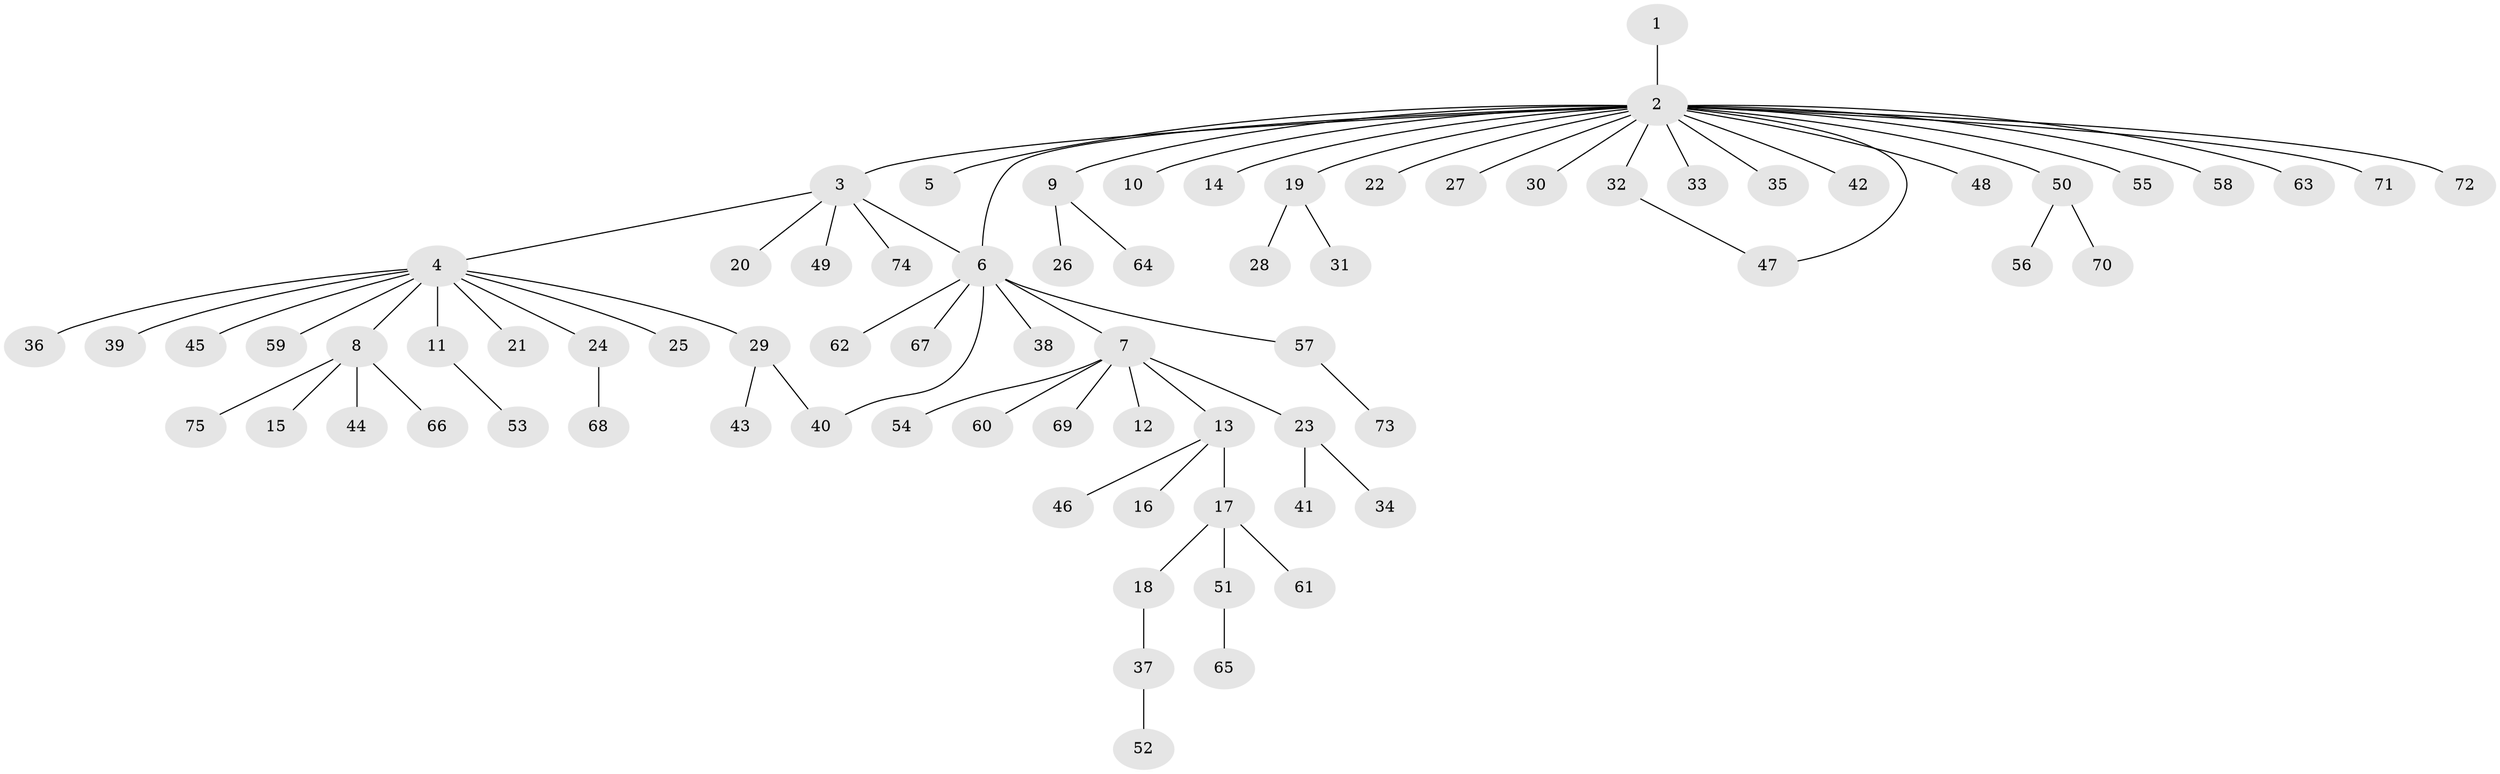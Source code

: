 // Generated by graph-tools (version 1.1) at 2025/11/02/27/25 16:11:10]
// undirected, 75 vertices, 77 edges
graph export_dot {
graph [start="1"]
  node [color=gray90,style=filled];
  1;
  2;
  3;
  4;
  5;
  6;
  7;
  8;
  9;
  10;
  11;
  12;
  13;
  14;
  15;
  16;
  17;
  18;
  19;
  20;
  21;
  22;
  23;
  24;
  25;
  26;
  27;
  28;
  29;
  30;
  31;
  32;
  33;
  34;
  35;
  36;
  37;
  38;
  39;
  40;
  41;
  42;
  43;
  44;
  45;
  46;
  47;
  48;
  49;
  50;
  51;
  52;
  53;
  54;
  55;
  56;
  57;
  58;
  59;
  60;
  61;
  62;
  63;
  64;
  65;
  66;
  67;
  68;
  69;
  70;
  71;
  72;
  73;
  74;
  75;
  1 -- 2;
  2 -- 3;
  2 -- 5;
  2 -- 6;
  2 -- 9;
  2 -- 10;
  2 -- 14;
  2 -- 19;
  2 -- 22;
  2 -- 27;
  2 -- 30;
  2 -- 32;
  2 -- 33;
  2 -- 35;
  2 -- 42;
  2 -- 47;
  2 -- 48;
  2 -- 50;
  2 -- 55;
  2 -- 58;
  2 -- 63;
  2 -- 71;
  2 -- 72;
  3 -- 4;
  3 -- 6;
  3 -- 20;
  3 -- 49;
  3 -- 74;
  4 -- 8;
  4 -- 11;
  4 -- 21;
  4 -- 24;
  4 -- 25;
  4 -- 29;
  4 -- 36;
  4 -- 39;
  4 -- 45;
  4 -- 59;
  6 -- 7;
  6 -- 38;
  6 -- 40;
  6 -- 57;
  6 -- 62;
  6 -- 67;
  7 -- 12;
  7 -- 13;
  7 -- 23;
  7 -- 54;
  7 -- 60;
  7 -- 69;
  8 -- 15;
  8 -- 44;
  8 -- 66;
  8 -- 75;
  9 -- 26;
  9 -- 64;
  11 -- 53;
  13 -- 16;
  13 -- 17;
  13 -- 46;
  17 -- 18;
  17 -- 51;
  17 -- 61;
  18 -- 37;
  19 -- 28;
  19 -- 31;
  23 -- 34;
  23 -- 41;
  24 -- 68;
  29 -- 40;
  29 -- 43;
  32 -- 47;
  37 -- 52;
  50 -- 56;
  50 -- 70;
  51 -- 65;
  57 -- 73;
}
